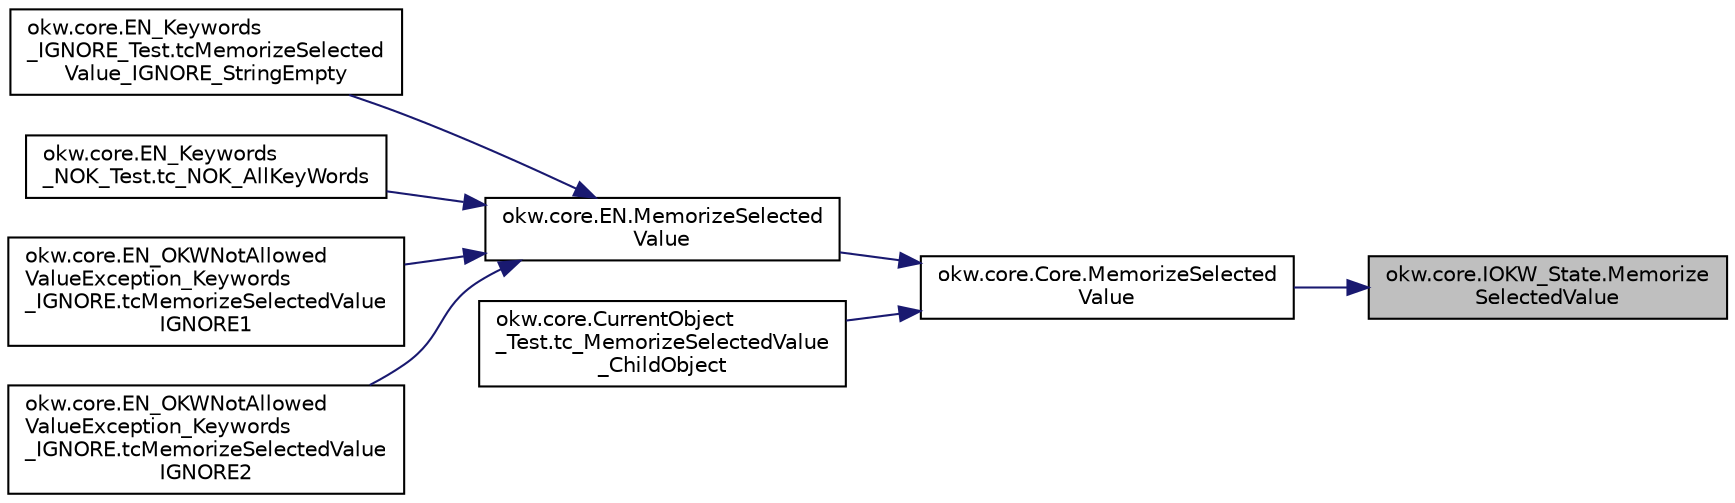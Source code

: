 digraph "okw.core.IOKW_State.MemorizeSelectedValue"
{
 // INTERACTIVE_SVG=YES
 // LATEX_PDF_SIZE
  edge [fontname="Helvetica",fontsize="10",labelfontname="Helvetica",labelfontsize="10"];
  node [fontname="Helvetica",fontsize="10",shape=record];
  rankdir="RL";
  Node1276 [label="okw.core.IOKW_State.Memorize\lSelectedValue",height=0.2,width=0.4,color="black", fillcolor="grey75", style="filled", fontcolor="black",tooltip="Keine Beschreibung zu \"MemorizeSelectedValue\" verfügbar."];
  Node1276 -> Node1277 [dir="back",color="midnightblue",fontsize="10",style="solid",fontname="Helvetica"];
  Node1277 [label="okw.core.Core.MemorizeSelected\lValue",height=0.2,width=0.4,color="black", fillcolor="white", style="filled",URL="$classokw_1_1core_1_1_core.html#ae13536308d66e68f25d673af7fec2d2b",tooltip="Keine Beschreibung zu \"MemorizeSelectedValue\" verfügbar."];
  Node1277 -> Node1278 [dir="back",color="midnightblue",fontsize="10",style="solid",fontname="Helvetica"];
  Node1278 [label="okw.core.EN.MemorizeSelected\lValue",height=0.2,width=0.4,color="black", fillcolor="white", style="filled",URL="$classokw_1_1core_1_1_e_n.html#a1f6ef2b7affb30444c6ecee001778615",tooltip="Keine Beschreibung zu \"MemorizeSelectedValue\" verfügbar."];
  Node1278 -> Node1279 [dir="back",color="midnightblue",fontsize="10",style="solid",fontname="Helvetica"];
  Node1279 [label="okw.core.EN_Keywords\l_IGNORE_Test.tcMemorizeSelected\lValue_IGNORE_StringEmpty",height=0.2,width=0.4,color="black", fillcolor="white", style="filled",URL="$classokw_1_1core_1_1_e_n___keywords___i_g_n_o_r_e___test.html#a1f44bc2621d061668af9e484602171f7",tooltip=" "];
  Node1278 -> Node1280 [dir="back",color="midnightblue",fontsize="10",style="solid",fontname="Helvetica"];
  Node1280 [label="okw.core.EN_Keywords\l_NOK_Test.tc_NOK_AllKeyWords",height=0.2,width=0.4,color="black", fillcolor="white", style="filled",URL="$classokw_1_1core_1_1_e_n___keywords___n_o_k___test.html#a81a960a2341dfb0e27da7871291c84dc",tooltip="Prüft methoden aufruf für einen einfachen Click."];
  Node1278 -> Node1281 [dir="back",color="midnightblue",fontsize="10",style="solid",fontname="Helvetica"];
  Node1281 [label="okw.core.EN_OKWNotAllowed\lValueException_Keywords\l_IGNORE.tcMemorizeSelectedValue\lIGNORE1",height=0.2,width=0.4,color="black", fillcolor="white", style="filled",URL="$classokw_1_1core_1_1_e_n___o_k_w_not_allowed_value_exception___keywords___i_g_n_o_r_e.html#ae5de04448f8df22f360181da046dbbba",tooltip="Prüft ob \"${IGNORE} \" die Ausnahme okw.exceptions.OKWNotAllowedValueException auslöst."];
  Node1278 -> Node1282 [dir="back",color="midnightblue",fontsize="10",style="solid",fontname="Helvetica"];
  Node1282 [label="okw.core.EN_OKWNotAllowed\lValueException_Keywords\l_IGNORE.tcMemorizeSelectedValue\lIGNORE2",height=0.2,width=0.4,color="black", fillcolor="white", style="filled",URL="$classokw_1_1core_1_1_e_n___o_k_w_not_allowed_value_exception___keywords___i_g_n_o_r_e.html#a17027c80a2f52ef3ad7305a91c331e08",tooltip="Prüft ob \"\"${IGNORE}${TCN}\" die Ausnahme okw.exceptions.OKWNotAllowedValueException auslöst."];
  Node1277 -> Node1283 [dir="back",color="midnightblue",fontsize="10",style="solid",fontname="Helvetica"];
  Node1283 [label="okw.core.CurrentObject\l_Test.tc_MemorizeSelectedValue\l_ChildObject",height=0.2,width=0.4,color="black", fillcolor="white", style="filled",URL="$classokw_1_1core_1_1_current_object___test.html#a8150cc2adcce05ac8c0b7cfbaa489c12",tooltip="Testziel: Prüft den Aufruf der Methode MemorizeSelectedValue( FN, MemKey ) im ChildObject."];
}
